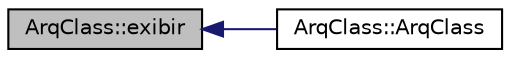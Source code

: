 digraph "ArqClass::exibir"
{
  edge [fontname="Helvetica",fontsize="10",labelfontname="Helvetica",labelfontsize="10"];
  node [fontname="Helvetica",fontsize="10",shape=record];
  rankdir="LR";
  Node33 [label="ArqClass::exibir",height=0.2,width=0.4,color="black", fillcolor="grey75", style="filled", fontcolor="black"];
  Node33 -> Node34 [dir="back",color="midnightblue",fontsize="10",style="solid",fontname="Helvetica"];
  Node34 [label="ArqClass::ArqClass",height=0.2,width=0.4,color="black", fillcolor="white", style="filled",URL="$class_arq_class.html#a6ffa9e6cf6fb50c5af4a7e85cc5c09ea"];
}
